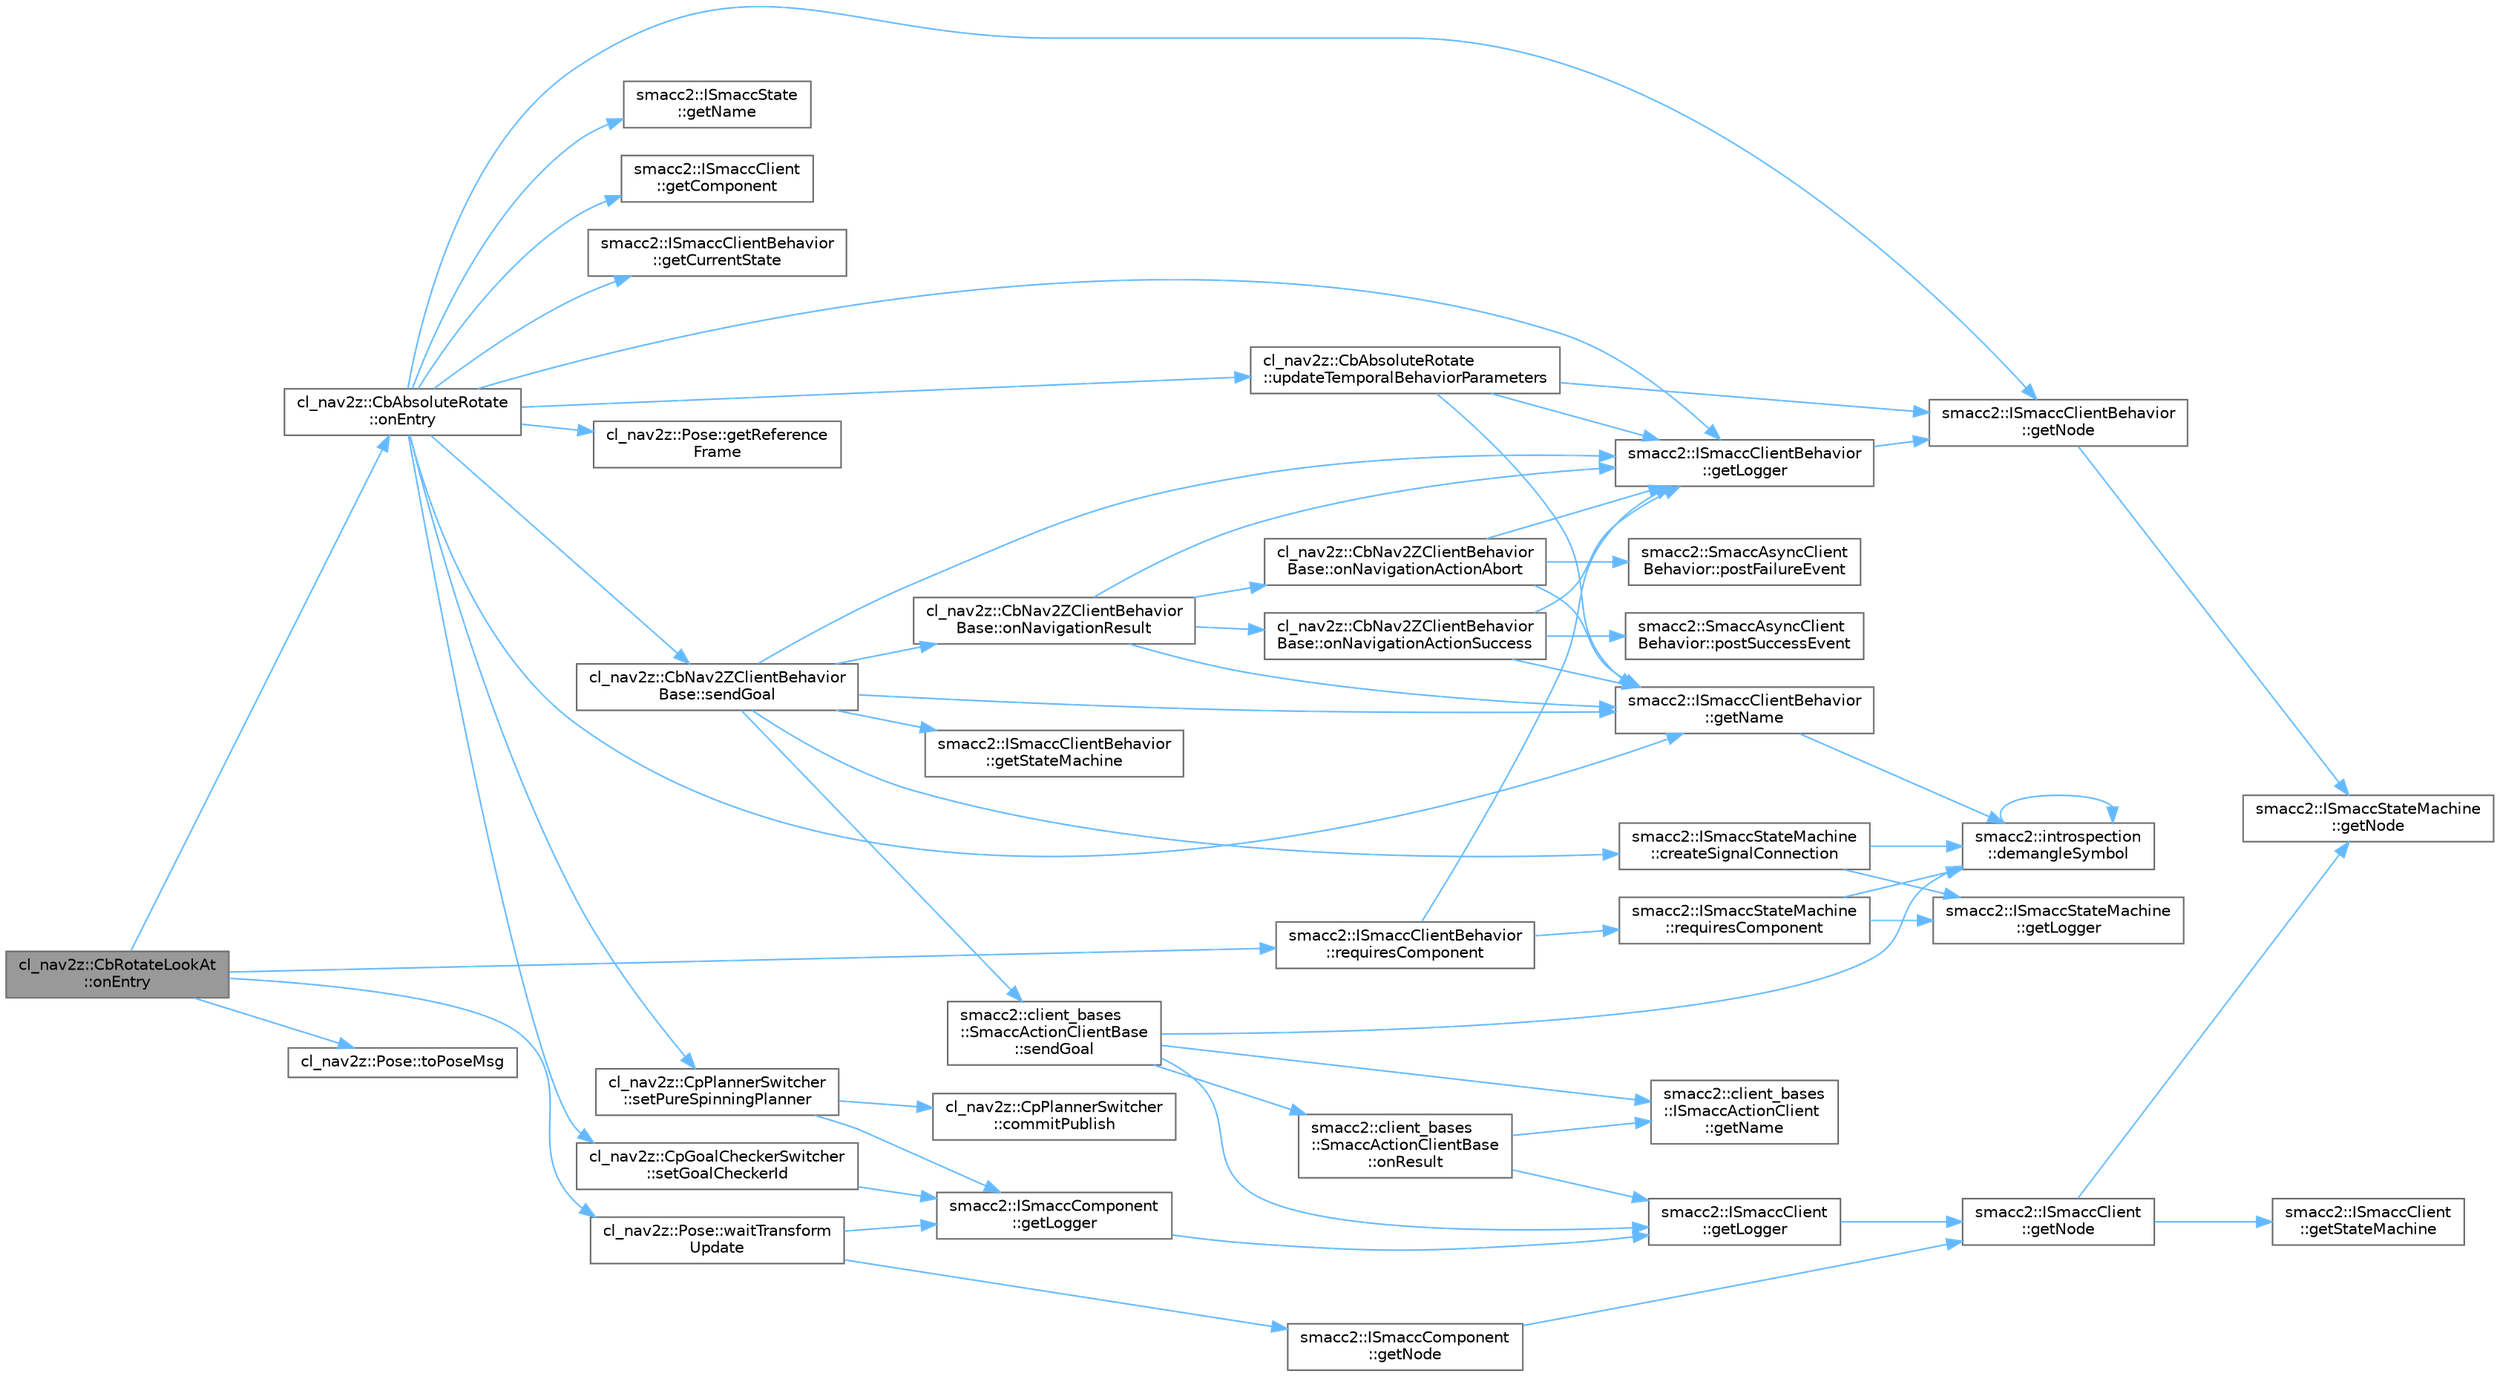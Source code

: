 digraph "cl_nav2z::CbRotateLookAt::onEntry"
{
 // LATEX_PDF_SIZE
  bgcolor="transparent";
  edge [fontname=Helvetica,fontsize=10,labelfontname=Helvetica,labelfontsize=10];
  node [fontname=Helvetica,fontsize=10,shape=box,height=0.2,width=0.4];
  rankdir="LR";
  Node1 [label="cl_nav2z::CbRotateLookAt\l::onEntry",height=0.2,width=0.4,color="gray40", fillcolor="grey60", style="filled", fontcolor="black",tooltip=" "];
  Node1 -> Node2 [color="steelblue1",style="solid"];
  Node2 [label="cl_nav2z::CbAbsoluteRotate\l::onEntry",height=0.2,width=0.4,color="grey40", fillcolor="white", style="filled",URL="$classcl__nav2z_1_1CbAbsoluteRotate.html#a7a0d844c774290aa785c14a3e7d87f05",tooltip=" "];
  Node2 -> Node3 [color="steelblue1",style="solid"];
  Node3 [label="smacc2::ISmaccClient\l::getComponent",height=0.2,width=0.4,color="grey40", fillcolor="white", style="filled",URL="$classsmacc2_1_1ISmaccClient.html#afc6e0f5f82a4552134c9423b75e3ca1d",tooltip=" "];
  Node2 -> Node4 [color="steelblue1",style="solid"];
  Node4 [label="smacc2::ISmaccClientBehavior\l::getCurrentState",height=0.2,width=0.4,color="grey40", fillcolor="white", style="filled",URL="$classsmacc2_1_1ISmaccClientBehavior.html#a1a667b94eddb33662912587e87289cc1",tooltip=" "];
  Node2 -> Node5 [color="steelblue1",style="solid"];
  Node5 [label="smacc2::ISmaccClientBehavior\l::getLogger",height=0.2,width=0.4,color="grey40", fillcolor="white", style="filled",URL="$classsmacc2_1_1ISmaccClientBehavior.html#a9c3d82542c800e2ba5207c5cff0e63e8",tooltip=" "];
  Node5 -> Node6 [color="steelblue1",style="solid"];
  Node6 [label="smacc2::ISmaccClientBehavior\l::getNode",height=0.2,width=0.4,color="grey40", fillcolor="white", style="filled",URL="$classsmacc2_1_1ISmaccClientBehavior.html#aa1b28d5e8a5208fff8160f9df9a89dc6",tooltip=" "];
  Node6 -> Node7 [color="steelblue1",style="solid"];
  Node7 [label="smacc2::ISmaccStateMachine\l::getNode",height=0.2,width=0.4,color="grey40", fillcolor="white", style="filled",URL="$classsmacc2_1_1ISmaccStateMachine.html#a2cf8b817f7e137fc648e373ae4614a2f",tooltip=" "];
  Node2 -> Node8 [color="steelblue1",style="solid"];
  Node8 [label="smacc2::ISmaccClientBehavior\l::getName",height=0.2,width=0.4,color="grey40", fillcolor="white", style="filled",URL="$classsmacc2_1_1ISmaccClientBehavior.html#a3feaa9c382a7d376b7ba0017a63e294e",tooltip=" "];
  Node8 -> Node9 [color="steelblue1",style="solid"];
  Node9 [label="smacc2::introspection\l::demangleSymbol",height=0.2,width=0.4,color="grey40", fillcolor="white", style="filled",URL="$namespacesmacc2_1_1introspection.html#aba19132e50f25adee919c2504ae6a3a2",tooltip=" "];
  Node9 -> Node9 [color="steelblue1",style="solid"];
  Node2 -> Node10 [color="steelblue1",style="solid"];
  Node10 [label="smacc2::ISmaccState\l::getName",height=0.2,width=0.4,color="grey40", fillcolor="white", style="filled",URL="$classsmacc2_1_1ISmaccState.html#a69ec6fafcc7f109198412433cf06cbcc",tooltip=" "];
  Node2 -> Node6 [color="steelblue1",style="solid"];
  Node2 -> Node11 [color="steelblue1",style="solid"];
  Node11 [label="cl_nav2z::Pose::getReference\lFrame",height=0.2,width=0.4,color="grey40", fillcolor="white", style="filled",URL="$classcl__nav2z_1_1Pose.html#aa2694e3003979889f098a247c989b685",tooltip=" "];
  Node2 -> Node12 [color="steelblue1",style="solid"];
  Node12 [label="cl_nav2z::CbNav2ZClientBehavior\lBase::sendGoal",height=0.2,width=0.4,color="grey40", fillcolor="white", style="filled",URL="$classcl__nav2z_1_1CbNav2ZClientBehaviorBase.html#a1b4b0601a185ffc77453c1a5b35d21e0",tooltip=" "];
  Node12 -> Node13 [color="steelblue1",style="solid"];
  Node13 [label="smacc2::ISmaccStateMachine\l::createSignalConnection",height=0.2,width=0.4,color="grey40", fillcolor="white", style="filled",URL="$classsmacc2_1_1ISmaccStateMachine.html#a25f13e947197c61b66c12cf58ee351d5",tooltip=" "];
  Node13 -> Node9 [color="steelblue1",style="solid"];
  Node13 -> Node14 [color="steelblue1",style="solid"];
  Node14 [label="smacc2::ISmaccStateMachine\l::getLogger",height=0.2,width=0.4,color="grey40", fillcolor="white", style="filled",URL="$classsmacc2_1_1ISmaccStateMachine.html#acc4b310700e4256383d28f56217c3ce1",tooltip=" "];
  Node12 -> Node5 [color="steelblue1",style="solid"];
  Node12 -> Node8 [color="steelblue1",style="solid"];
  Node12 -> Node15 [color="steelblue1",style="solid"];
  Node15 [label="smacc2::ISmaccClientBehavior\l::getStateMachine",height=0.2,width=0.4,color="grey40", fillcolor="white", style="filled",URL="$classsmacc2_1_1ISmaccClientBehavior.html#aef894ccf74067413e7cf501dbf022cd2",tooltip=" "];
  Node12 -> Node16 [color="steelblue1",style="solid"];
  Node16 [label="cl_nav2z::CbNav2ZClientBehavior\lBase::onNavigationResult",height=0.2,width=0.4,color="grey40", fillcolor="white", style="filled",URL="$classcl__nav2z_1_1CbNav2ZClientBehaviorBase.html#a27843e175cfac316a613a0a342c7e450",tooltip=" "];
  Node16 -> Node5 [color="steelblue1",style="solid"];
  Node16 -> Node8 [color="steelblue1",style="solid"];
  Node16 -> Node17 [color="steelblue1",style="solid"];
  Node17 [label="cl_nav2z::CbNav2ZClientBehavior\lBase::onNavigationActionAbort",height=0.2,width=0.4,color="grey40", fillcolor="white", style="filled",URL="$classcl__nav2z_1_1CbNav2ZClientBehaviorBase.html#ac1509a1f84bdf6f4a0d62dbde6a8c12f",tooltip=" "];
  Node17 -> Node5 [color="steelblue1",style="solid"];
  Node17 -> Node8 [color="steelblue1",style="solid"];
  Node17 -> Node18 [color="steelblue1",style="solid"];
  Node18 [label="smacc2::SmaccAsyncClient\lBehavior::postFailureEvent",height=0.2,width=0.4,color="grey40", fillcolor="white", style="filled",URL="$classsmacc2_1_1SmaccAsyncClientBehavior.html#afcb5c1a0bf3b9bae6c54e8f5ef1bc04d",tooltip=" "];
  Node16 -> Node19 [color="steelblue1",style="solid"];
  Node19 [label="cl_nav2z::CbNav2ZClientBehavior\lBase::onNavigationActionSuccess",height=0.2,width=0.4,color="grey40", fillcolor="white", style="filled",URL="$classcl__nav2z_1_1CbNav2ZClientBehaviorBase.html#ab56a07ee9a373cb628f02bc90a658260",tooltip=" "];
  Node19 -> Node5 [color="steelblue1",style="solid"];
  Node19 -> Node8 [color="steelblue1",style="solid"];
  Node19 -> Node20 [color="steelblue1",style="solid"];
  Node20 [label="smacc2::SmaccAsyncClient\lBehavior::postSuccessEvent",height=0.2,width=0.4,color="grey40", fillcolor="white", style="filled",URL="$classsmacc2_1_1SmaccAsyncClientBehavior.html#a2fb4de26d011fbbb55bc1bbaed2e6f5b",tooltip=" "];
  Node12 -> Node21 [color="steelblue1",style="solid"];
  Node21 [label="smacc2::client_bases\l::SmaccActionClientBase\l::sendGoal",height=0.2,width=0.4,color="grey40", fillcolor="white", style="filled",URL="$classsmacc2_1_1client__bases_1_1SmaccActionClientBase.html#ad6d79ea8762410e81df2a18e4f8eaf1a",tooltip=" "];
  Node21 -> Node9 [color="steelblue1",style="solid"];
  Node21 -> Node22 [color="steelblue1",style="solid"];
  Node22 [label="smacc2::ISmaccClient\l::getLogger",height=0.2,width=0.4,color="grey40", fillcolor="white", style="filled",URL="$classsmacc2_1_1ISmaccClient.html#aaa82b9e079d2faf7bf4ba3a4dfecbf89",tooltip=" "];
  Node22 -> Node23 [color="steelblue1",style="solid"];
  Node23 [label="smacc2::ISmaccClient\l::getNode",height=0.2,width=0.4,color="grey40", fillcolor="white", style="filled",URL="$classsmacc2_1_1ISmaccClient.html#a0d0d53879b63fd45c78aac1c711f8708",tooltip=" "];
  Node23 -> Node7 [color="steelblue1",style="solid"];
  Node23 -> Node24 [color="steelblue1",style="solid"];
  Node24 [label="smacc2::ISmaccClient\l::getStateMachine",height=0.2,width=0.4,color="grey40", fillcolor="white", style="filled",URL="$classsmacc2_1_1ISmaccClient.html#a0e489e232e516e1fea5f026531e10973",tooltip=" "];
  Node21 -> Node25 [color="steelblue1",style="solid"];
  Node25 [label="smacc2::client_bases\l::ISmaccActionClient\l::getName",height=0.2,width=0.4,color="grey40", fillcolor="white", style="filled",URL="$classsmacc2_1_1client__bases_1_1ISmaccActionClient.html#a9d0cb5696387ed37ff2ae505108c3517",tooltip=" "];
  Node21 -> Node26 [color="steelblue1",style="solid"];
  Node26 [label="smacc2::client_bases\l::SmaccActionClientBase\l::onResult",height=0.2,width=0.4,color="grey40", fillcolor="white", style="filled",URL="$classsmacc2_1_1client__bases_1_1SmaccActionClientBase.html#ab318d0712e1ddbac47f5b14e8fa71534",tooltip=" "];
  Node26 -> Node22 [color="steelblue1",style="solid"];
  Node26 -> Node25 [color="steelblue1",style="solid"];
  Node2 -> Node27 [color="steelblue1",style="solid"];
  Node27 [label="cl_nav2z::CpGoalCheckerSwitcher\l::setGoalCheckerId",height=0.2,width=0.4,color="grey40", fillcolor="white", style="filled",URL="$classcl__nav2z_1_1CpGoalCheckerSwitcher.html#a7813346ece7ea7e843d23db9a8712562",tooltip=" "];
  Node27 -> Node28 [color="steelblue1",style="solid"];
  Node28 [label="smacc2::ISmaccComponent\l::getLogger",height=0.2,width=0.4,color="grey40", fillcolor="white", style="filled",URL="$classsmacc2_1_1ISmaccComponent.html#a77ee85823bab8d84edcdf5d28782b728",tooltip=" "];
  Node28 -> Node22 [color="steelblue1",style="solid"];
  Node2 -> Node29 [color="steelblue1",style="solid"];
  Node29 [label="cl_nav2z::CpPlannerSwitcher\l::setPureSpinningPlanner",height=0.2,width=0.4,color="grey40", fillcolor="white", style="filled",URL="$classcl__nav2z_1_1CpPlannerSwitcher.html#a03b0708756d88161d6d9843b2e8cabc2",tooltip=" "];
  Node29 -> Node30 [color="steelblue1",style="solid"];
  Node30 [label="cl_nav2z::CpPlannerSwitcher\l::commitPublish",height=0.2,width=0.4,color="grey40", fillcolor="white", style="filled",URL="$classcl__nav2z_1_1CpPlannerSwitcher.html#a0dd5c2627825cd213000a9e765fc9c56",tooltip=" "];
  Node29 -> Node28 [color="steelblue1",style="solid"];
  Node2 -> Node31 [color="steelblue1",style="solid"];
  Node31 [label="cl_nav2z::CbAbsoluteRotate\l::updateTemporalBehaviorParameters",height=0.2,width=0.4,color="grey40", fillcolor="white", style="filled",URL="$classcl__nav2z_1_1CbAbsoluteRotate.html#a9410b279fa1b5d2dc02a413166e8fe72",tooltip=" "];
  Node31 -> Node5 [color="steelblue1",style="solid"];
  Node31 -> Node8 [color="steelblue1",style="solid"];
  Node31 -> Node6 [color="steelblue1",style="solid"];
  Node1 -> Node32 [color="steelblue1",style="solid"];
  Node32 [label="smacc2::ISmaccClientBehavior\l::requiresComponent",height=0.2,width=0.4,color="grey40", fillcolor="white", style="filled",URL="$classsmacc2_1_1ISmaccClientBehavior.html#ae07cf749254cca233e15dc6f991aec12",tooltip=" "];
  Node32 -> Node5 [color="steelblue1",style="solid"];
  Node32 -> Node33 [color="steelblue1",style="solid"];
  Node33 [label="smacc2::ISmaccStateMachine\l::requiresComponent",height=0.2,width=0.4,color="grey40", fillcolor="white", style="filled",URL="$classsmacc2_1_1ISmaccStateMachine.html#ab7903e2cdba2477f131b7f86b582382e",tooltip=" "];
  Node33 -> Node9 [color="steelblue1",style="solid"];
  Node33 -> Node14 [color="steelblue1",style="solid"];
  Node1 -> Node34 [color="steelblue1",style="solid"];
  Node34 [label="cl_nav2z::Pose::toPoseMsg",height=0.2,width=0.4,color="grey40", fillcolor="white", style="filled",URL="$classcl__nav2z_1_1Pose.html#adcf225884841f43c599864a1927cdd6b",tooltip=" "];
  Node1 -> Node35 [color="steelblue1",style="solid"];
  Node35 [label="cl_nav2z::Pose::waitTransform\lUpdate",height=0.2,width=0.4,color="grey40", fillcolor="white", style="filled",URL="$classcl__nav2z_1_1Pose.html#ae5ecf4abdce8c4c7983ff92619aab348",tooltip=" "];
  Node35 -> Node28 [color="steelblue1",style="solid"];
  Node35 -> Node36 [color="steelblue1",style="solid"];
  Node36 [label="smacc2::ISmaccComponent\l::getNode",height=0.2,width=0.4,color="grey40", fillcolor="white", style="filled",URL="$classsmacc2_1_1ISmaccComponent.html#aaac68614687bed658c59f8f15746ab91",tooltip=" "];
  Node36 -> Node23 [color="steelblue1",style="solid"];
}
